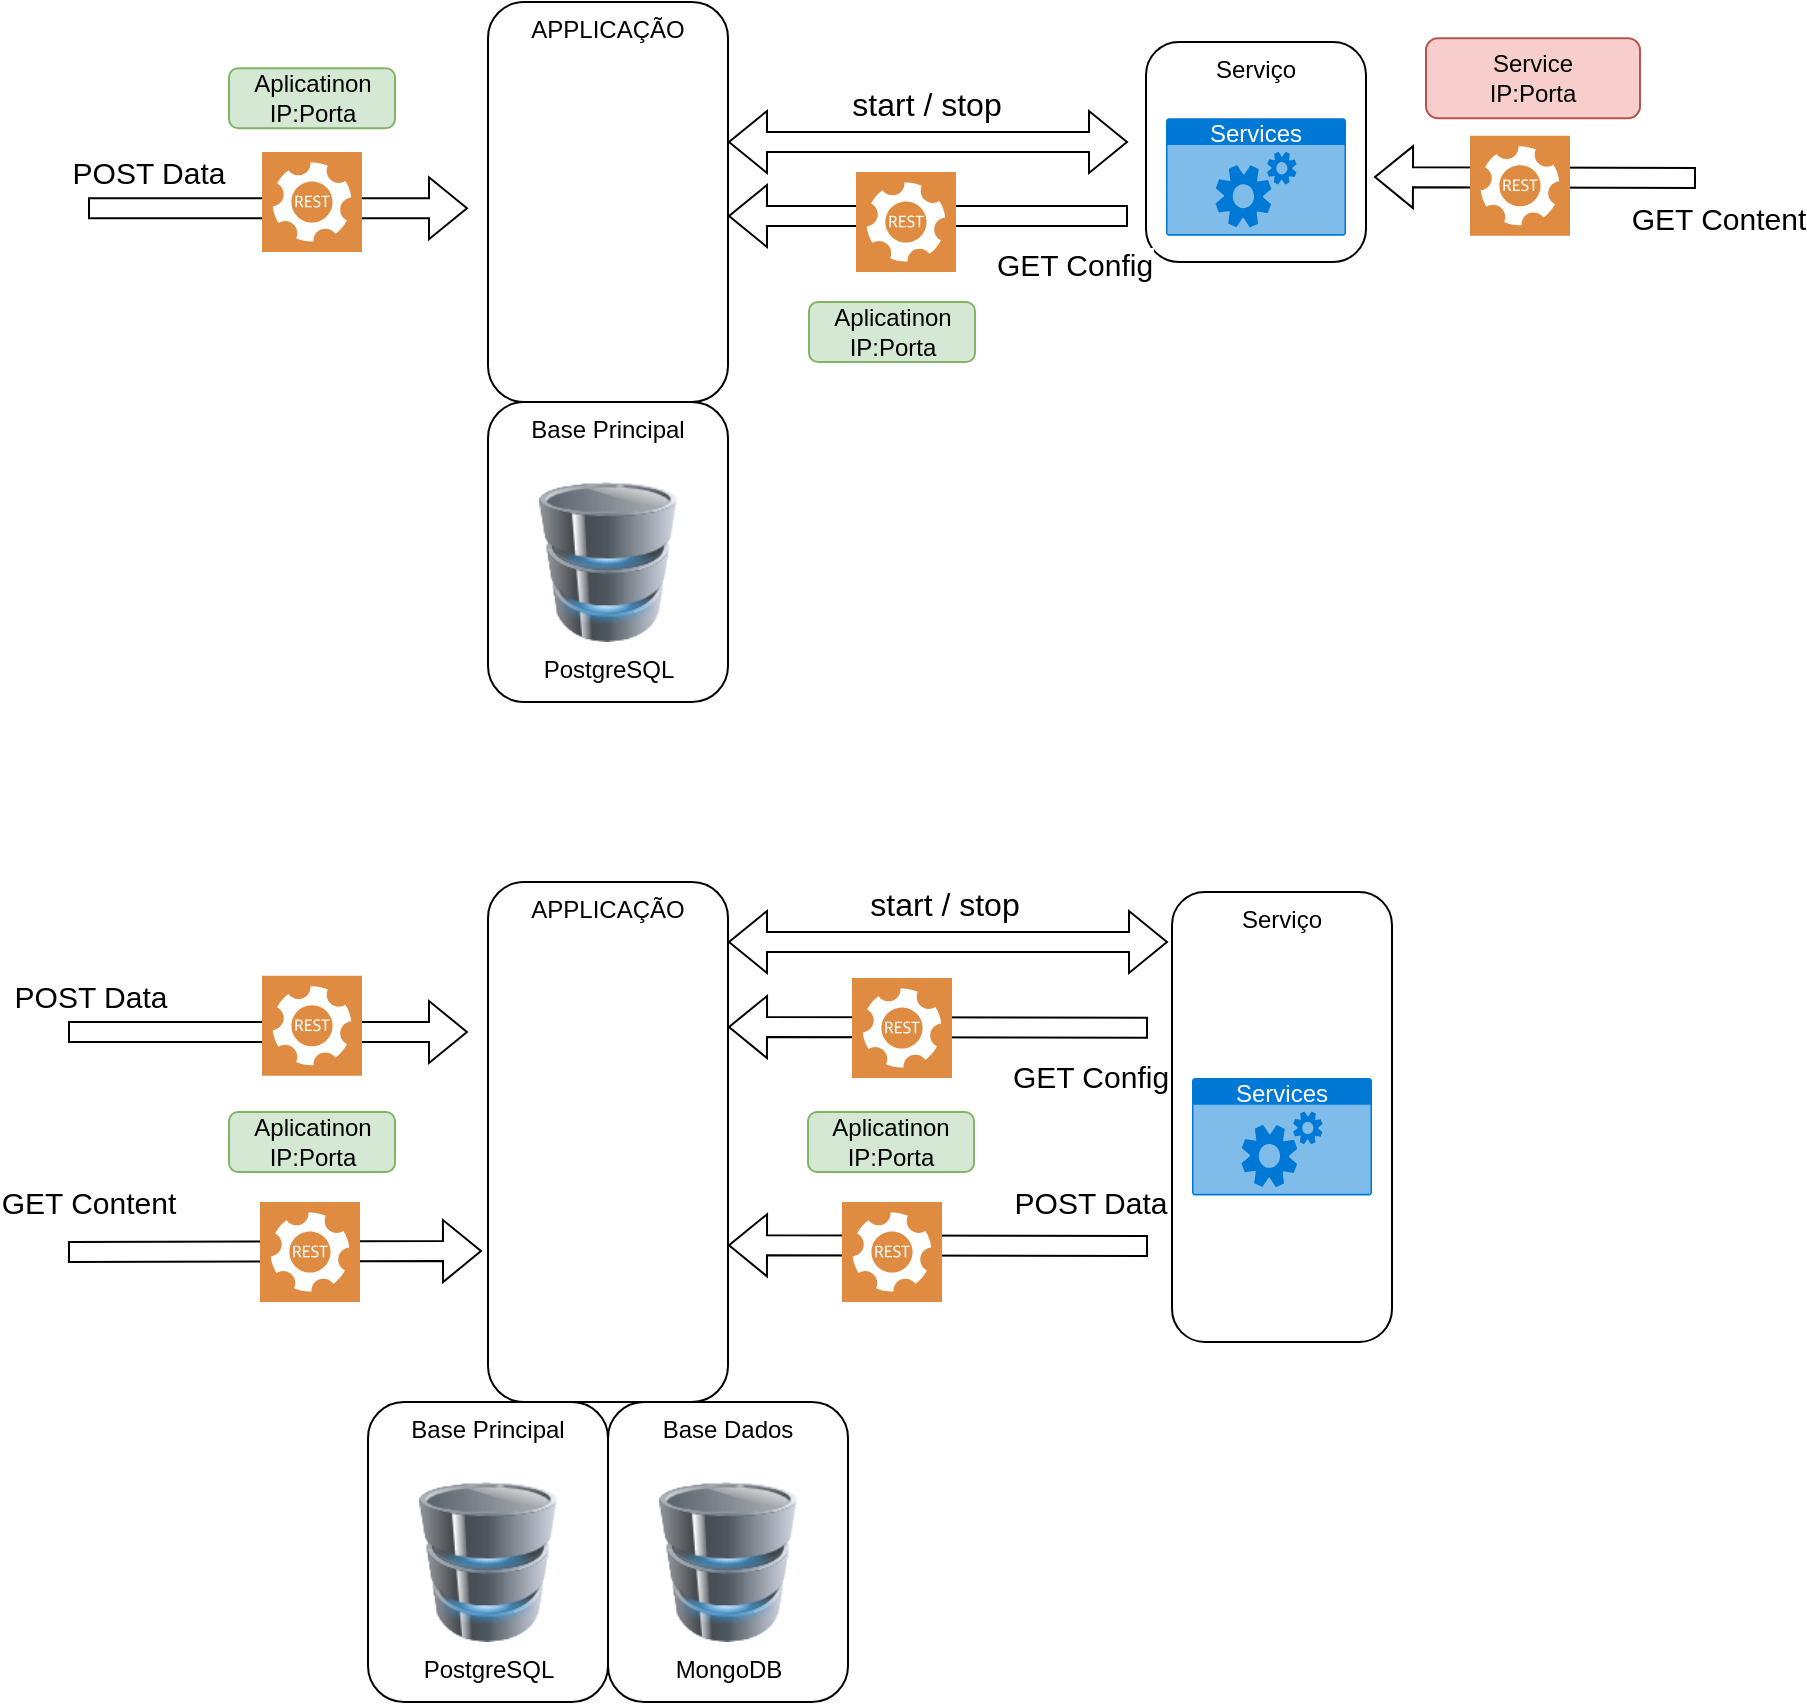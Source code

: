<mxfile version="22.1.17" type="github" pages="2">
  <diagram name="Page-1" id="b33cb84f-bf7a-9ccf-f142-242d16432e5d">
    <mxGraphModel dx="1638" dy="891" grid="1" gridSize="10" guides="1" tooltips="1" connect="1" arrows="1" fold="1" page="1" pageScale="1.5" pageWidth="1169" pageHeight="826" background="none" math="0" shadow="0">
      <root>
        <mxCell id="0" style=";html=1;" />
        <mxCell id="1" style=";html=1;" parent="0" />
        <mxCell id="yGwYDanE8HtUP1_G_n0Y-5" value="APPLICAÇÃO" style="rounded=1;whiteSpace=wrap;html=1;fillColor=none;align=center;horizontal=1;verticalAlign=top;" parent="1" vertex="1">
          <mxGeometry x="330" y="120" width="120" height="200" as="geometry" />
        </mxCell>
        <mxCell id="xzJKQIv7L2bxFtSu1d8E-39" value="APPLICAÇÃO" style="rounded=1;whiteSpace=wrap;html=1;fillColor=none;align=center;horizontal=1;verticalAlign=top;" vertex="1" parent="1">
          <mxGeometry x="330" y="560" width="120" height="260" as="geometry" />
        </mxCell>
        <mxCell id="xzJKQIv7L2bxFtSu1d8E-93" value="Serviço" style="rounded=1;whiteSpace=wrap;html=1;fillColor=none;align=center;horizontal=1;verticalAlign=top;" vertex="1" parent="1">
          <mxGeometry x="672" y="565" width="110" height="225" as="geometry" />
        </mxCell>
        <mxCell id="yGwYDanE8HtUP1_G_n0Y-1" value="PostgreSQL" style="image;html=1;image=img/lib/clip_art/computers/Database_128x128.png" parent="1" vertex="1">
          <mxGeometry x="350" y="360" width="80" height="80" as="geometry" />
        </mxCell>
        <mxCell id="yGwYDanE8HtUP1_G_n0Y-3" value="Base Principal" style="rounded=1;whiteSpace=wrap;html=1;fillColor=none;align=center;horizontal=1;verticalAlign=top;" parent="1" vertex="1">
          <mxGeometry x="330" y="320" width="120" height="150" as="geometry" />
        </mxCell>
        <mxCell id="yGwYDanE8HtUP1_G_n0Y-4" value="" style="shape=image;html=1;verticalAlign=top;verticalLabelPosition=bottom;labelBackgroundColor=#ffffff;imageAspect=0;aspect=fixed;image=https://cdn2.iconfinder.com/data/icons/boxicons-logos/24/bxl-django-128.png" parent="1" vertex="1">
          <mxGeometry x="345" y="185" width="85" height="85" as="geometry" />
        </mxCell>
        <mxCell id="yGwYDanE8HtUP1_G_n0Y-6" value="Services" style="html=1;whiteSpace=wrap;strokeColor=none;fillColor=#0079D6;labelPosition=center;verticalLabelPosition=middle;verticalAlign=top;align=center;fontSize=12;outlineConnect=0;spacingTop=-6;fontColor=#FFFFFF;sketch=0;shape=mxgraph.sitemap.services;" parent="1" vertex="1">
          <mxGeometry x="669" y="178.13" width="90" height="58.75" as="geometry" />
        </mxCell>
        <mxCell id="xzJKQIv7L2bxFtSu1d8E-22" value="" style="shape=flexArrow;endArrow=classic;startArrow=classic;html=1;rounded=0;" edge="1" parent="1">
          <mxGeometry width="100" height="100" relative="1" as="geometry">
            <mxPoint x="450" y="190" as="sourcePoint" />
            <mxPoint x="650" y="190" as="targetPoint" />
          </mxGeometry>
        </mxCell>
        <mxCell id="xzJKQIv7L2bxFtSu1d8E-23" value="start / stop" style="edgeLabel;html=1;align=center;verticalAlign=middle;resizable=0;points=[];fontSize=16;" vertex="1" connectable="0" parent="xzJKQIv7L2bxFtSu1d8E-22">
          <mxGeometry x="-0.016" y="-2" relative="1" as="geometry">
            <mxPoint y="-21" as="offset" />
          </mxGeometry>
        </mxCell>
        <mxCell id="xzJKQIv7L2bxFtSu1d8E-36" value="PostgreSQL" style="image;html=1;image=img/lib/clip_art/computers/Database_128x128.png" vertex="1" parent="1">
          <mxGeometry x="290" y="860" width="80" height="80" as="geometry" />
        </mxCell>
        <mxCell id="xzJKQIv7L2bxFtSu1d8E-37" value="Base Principal" style="rounded=1;whiteSpace=wrap;html=1;fillColor=none;align=center;horizontal=1;verticalAlign=top;" vertex="1" parent="1">
          <mxGeometry x="270" y="820" width="120" height="150" as="geometry" />
        </mxCell>
        <mxCell id="xzJKQIv7L2bxFtSu1d8E-38" value="" style="shape=image;html=1;verticalAlign=top;verticalLabelPosition=bottom;labelBackgroundColor=#ffffff;imageAspect=0;aspect=fixed;image=https://cdn2.iconfinder.com/data/icons/boxicons-logos/24/bxl-django-128.png" vertex="1" parent="1">
          <mxGeometry x="345" y="647.5" width="85" height="85" as="geometry" />
        </mxCell>
        <mxCell id="xzJKQIv7L2bxFtSu1d8E-56" value="" style="shape=flexArrow;endArrow=classic;html=1;rounded=0;" edge="1" parent="1">
          <mxGeometry width="50" height="50" relative="1" as="geometry">
            <mxPoint x="130" y="223.13" as="sourcePoint" />
            <mxPoint x="320" y="223.13" as="targetPoint" />
          </mxGeometry>
        </mxCell>
        <mxCell id="xzJKQIv7L2bxFtSu1d8E-57" value="POST Data" style="edgeLabel;html=1;align=center;verticalAlign=middle;resizable=0;points=[];fontSize=15;" vertex="1" connectable="0" parent="xzJKQIv7L2bxFtSu1d8E-56">
          <mxGeometry x="-0.556" y="7" relative="1" as="geometry">
            <mxPoint x="-12" y="-11" as="offset" />
          </mxGeometry>
        </mxCell>
        <mxCell id="xzJKQIv7L2bxFtSu1d8E-58" value="" style="sketch=0;pointerEvents=1;shadow=0;dashed=0;html=1;strokeColor=none;fillColor=#DF8C42;labelPosition=center;verticalLabelPosition=bottom;verticalAlign=top;align=center;outlineConnect=0;shape=mxgraph.veeam2.restful_api;" vertex="1" parent="1">
          <mxGeometry x="217" y="195" width="50" height="50" as="geometry" />
        </mxCell>
        <mxCell id="xzJKQIv7L2bxFtSu1d8E-61" value="" style="shape=flexArrow;endArrow=classic;html=1;rounded=0;" edge="1" parent="1">
          <mxGeometry width="50" height="50" relative="1" as="geometry">
            <mxPoint x="934" y="208" as="sourcePoint" />
            <mxPoint x="773" y="207.51" as="targetPoint" />
          </mxGeometry>
        </mxCell>
        <mxCell id="xzJKQIv7L2bxFtSu1d8E-62" value="GET Content" style="edgeLabel;html=1;align=center;verticalAlign=middle;resizable=0;points=[];fontSize=15;" vertex="1" connectable="0" parent="xzJKQIv7L2bxFtSu1d8E-61">
          <mxGeometry x="-0.556" y="7" relative="1" as="geometry">
            <mxPoint x="46" y="13" as="offset" />
          </mxGeometry>
        </mxCell>
        <mxCell id="xzJKQIv7L2bxFtSu1d8E-63" value="" style="sketch=0;pointerEvents=1;shadow=0;dashed=0;html=1;strokeColor=none;fillColor=#DF8C42;labelPosition=center;verticalLabelPosition=bottom;verticalAlign=top;align=center;outlineConnect=0;shape=mxgraph.veeam2.restful_api;" vertex="1" parent="1">
          <mxGeometry x="821" y="186.88" width="50" height="50" as="geometry" />
        </mxCell>
        <mxCell id="xzJKQIv7L2bxFtSu1d8E-67" value="MongoDB" style="image;html=1;image=img/lib/clip_art/computers/Database_128x128.png" vertex="1" parent="1">
          <mxGeometry x="410" y="860" width="80" height="80" as="geometry" />
        </mxCell>
        <mxCell id="xzJKQIv7L2bxFtSu1d8E-68" value="Base Dados" style="rounded=1;whiteSpace=wrap;html=1;fillColor=none;align=center;horizontal=1;verticalAlign=top;" vertex="1" parent="1">
          <mxGeometry x="390" y="820" width="120" height="150" as="geometry" />
        </mxCell>
        <mxCell id="xzJKQIv7L2bxFtSu1d8E-70" value="Service&lt;br&gt;IP:Porta" style="rounded=1;whiteSpace=wrap;html=1;fillColor=#f8cecc;strokeColor=#b85450;" vertex="1" parent="1">
          <mxGeometry x="799" y="138.13" width="107" height="40" as="geometry" />
        </mxCell>
        <mxCell id="xzJKQIv7L2bxFtSu1d8E-75" value="Services" style="html=1;whiteSpace=wrap;strokeColor=none;fillColor=#0079D6;labelPosition=center;verticalLabelPosition=middle;verticalAlign=top;align=center;fontSize=12;outlineConnect=0;spacingTop=-6;fontColor=#FFFFFF;sketch=0;shape=mxgraph.sitemap.services;" vertex="1" parent="1">
          <mxGeometry x="682" y="658" width="90" height="58.75" as="geometry" />
        </mxCell>
        <mxCell id="xzJKQIv7L2bxFtSu1d8E-76" value="" style="shape=flexArrow;endArrow=classic;startArrow=classic;html=1;rounded=0;" edge="1" parent="1">
          <mxGeometry width="100" height="100" relative="1" as="geometry">
            <mxPoint x="450" y="590" as="sourcePoint" />
            <mxPoint x="670" y="590" as="targetPoint" />
          </mxGeometry>
        </mxCell>
        <mxCell id="xzJKQIv7L2bxFtSu1d8E-77" value="start / stop" style="edgeLabel;html=1;align=center;verticalAlign=middle;resizable=0;points=[];fontSize=16;" vertex="1" connectable="0" parent="xzJKQIv7L2bxFtSu1d8E-76">
          <mxGeometry x="-0.016" y="-2" relative="1" as="geometry">
            <mxPoint y="-21" as="offset" />
          </mxGeometry>
        </mxCell>
        <mxCell id="xzJKQIv7L2bxFtSu1d8E-81" value="" style="shape=flexArrow;endArrow=classic;html=1;rounded=0;" edge="1" parent="1">
          <mxGeometry width="50" height="50" relative="1" as="geometry">
            <mxPoint x="660" y="742" as="sourcePoint" />
            <mxPoint x="450" y="741.63" as="targetPoint" />
          </mxGeometry>
        </mxCell>
        <mxCell id="xzJKQIv7L2bxFtSu1d8E-82" value="POST Data" style="edgeLabel;html=1;align=center;verticalAlign=middle;resizable=0;points=[];fontSize=15;" vertex="1" connectable="0" parent="xzJKQIv7L2bxFtSu1d8E-81">
          <mxGeometry x="-0.556" y="7" relative="1" as="geometry">
            <mxPoint x="17" y="-29" as="offset" />
          </mxGeometry>
        </mxCell>
        <mxCell id="xzJKQIv7L2bxFtSu1d8E-83" value="" style="sketch=0;pointerEvents=1;shadow=0;dashed=0;html=1;strokeColor=none;fillColor=#DF8C42;labelPosition=center;verticalLabelPosition=bottom;verticalAlign=top;align=center;outlineConnect=0;shape=mxgraph.veeam2.restful_api;" vertex="1" parent="1">
          <mxGeometry x="507" y="720" width="50" height="50" as="geometry" />
        </mxCell>
        <mxCell id="xzJKQIv7L2bxFtSu1d8E-85" value="Aplicatinon&lt;br&gt;IP:Porta" style="rounded=1;whiteSpace=wrap;html=1;fillColor=#d5e8d4;strokeColor=#82b366;" vertex="1" parent="1">
          <mxGeometry x="490" y="675" width="83" height="30" as="geometry" />
        </mxCell>
        <mxCell id="xzJKQIv7L2bxFtSu1d8E-88" value="Aplicatinon&lt;br&gt;IP:Porta" style="rounded=1;whiteSpace=wrap;html=1;fillColor=#d5e8d4;strokeColor=#82b366;" vertex="1" parent="1">
          <mxGeometry x="490.5" y="270" width="83" height="30" as="geometry" />
        </mxCell>
        <mxCell id="xzJKQIv7L2bxFtSu1d8E-89" value="Aplicatinon&lt;br&gt;IP:Porta" style="rounded=1;whiteSpace=wrap;html=1;fillColor=#d5e8d4;strokeColor=#82b366;" vertex="1" parent="1">
          <mxGeometry x="200.5" y="153.13" width="83" height="30" as="geometry" />
        </mxCell>
        <mxCell id="xzJKQIv7L2bxFtSu1d8E-92" value="Serviço" style="rounded=1;whiteSpace=wrap;html=1;fillColor=none;align=center;horizontal=1;verticalAlign=top;" vertex="1" parent="1">
          <mxGeometry x="659" y="140" width="110" height="110" as="geometry" />
        </mxCell>
        <mxCell id="xzJKQIv7L2bxFtSu1d8E-94" value="" style="shape=flexArrow;endArrow=classic;html=1;rounded=0;" edge="1" parent="1">
          <mxGeometry width="50" height="50" relative="1" as="geometry">
            <mxPoint x="120" y="635" as="sourcePoint" />
            <mxPoint x="320" y="635" as="targetPoint" />
          </mxGeometry>
        </mxCell>
        <mxCell id="xzJKQIv7L2bxFtSu1d8E-95" value="POST Data" style="edgeLabel;html=1;align=center;verticalAlign=middle;resizable=0;points=[];fontSize=15;" vertex="1" connectable="0" parent="xzJKQIv7L2bxFtSu1d8E-94">
          <mxGeometry x="-0.556" y="7" relative="1" as="geometry">
            <mxPoint x="-34" y="-11" as="offset" />
          </mxGeometry>
        </mxCell>
        <mxCell id="xzJKQIv7L2bxFtSu1d8E-96" value="" style="sketch=0;pointerEvents=1;shadow=0;dashed=0;html=1;strokeColor=none;fillColor=#DF8C42;labelPosition=center;verticalLabelPosition=bottom;verticalAlign=top;align=center;outlineConnect=0;shape=mxgraph.veeam2.restful_api;" vertex="1" parent="1">
          <mxGeometry x="217" y="606.87" width="50" height="50" as="geometry" />
        </mxCell>
        <mxCell id="xzJKQIv7L2bxFtSu1d8E-97" value="Aplicatinon&lt;br&gt;IP:Porta" style="rounded=1;whiteSpace=wrap;html=1;fillColor=#d5e8d4;strokeColor=#82b366;" vertex="1" parent="1">
          <mxGeometry x="200.5" y="675" width="83" height="30" as="geometry" />
        </mxCell>
        <mxCell id="xzJKQIv7L2bxFtSu1d8E-101" value="" style="shape=flexArrow;endArrow=classic;html=1;rounded=0;" edge="1" parent="1">
          <mxGeometry width="50" height="50" relative="1" as="geometry">
            <mxPoint x="120" y="745" as="sourcePoint" />
            <mxPoint x="327" y="744.5" as="targetPoint" />
          </mxGeometry>
        </mxCell>
        <mxCell id="xzJKQIv7L2bxFtSu1d8E-102" value="GET Content" style="edgeLabel;html=1;align=center;verticalAlign=middle;resizable=0;points=[];fontSize=15;" vertex="1" connectable="0" parent="xzJKQIv7L2bxFtSu1d8E-101">
          <mxGeometry x="-0.556" y="7" relative="1" as="geometry">
            <mxPoint x="-36" y="-18" as="offset" />
          </mxGeometry>
        </mxCell>
        <mxCell id="xzJKQIv7L2bxFtSu1d8E-103" value="" style="sketch=0;pointerEvents=1;shadow=0;dashed=0;html=1;strokeColor=none;fillColor=#DF8C42;labelPosition=center;verticalLabelPosition=bottom;verticalAlign=top;align=center;outlineConnect=0;shape=mxgraph.veeam2.restful_api;" vertex="1" parent="1">
          <mxGeometry x="216" y="720" width="50" height="50" as="geometry" />
        </mxCell>
        <mxCell id="SGWjNGokAmZoyOxIgbMm-1" value="" style="shape=flexArrow;endArrow=classic;html=1;rounded=0;" edge="1" parent="1">
          <mxGeometry width="50" height="50" relative="1" as="geometry">
            <mxPoint x="660" y="632.87" as="sourcePoint" />
            <mxPoint x="450" y="632.5" as="targetPoint" />
          </mxGeometry>
        </mxCell>
        <mxCell id="SGWjNGokAmZoyOxIgbMm-2" value="GET Config" style="edgeLabel;html=1;align=center;verticalAlign=middle;resizable=0;points=[];fontSize=15;" vertex="1" connectable="0" parent="SGWjNGokAmZoyOxIgbMm-1">
          <mxGeometry x="-0.556" y="7" relative="1" as="geometry">
            <mxPoint x="17" y="17" as="offset" />
          </mxGeometry>
        </mxCell>
        <mxCell id="xzJKQIv7L2bxFtSu1d8E-80" value="" style="sketch=0;pointerEvents=1;shadow=0;dashed=0;html=1;strokeColor=none;fillColor=#DF8C42;labelPosition=center;verticalLabelPosition=bottom;verticalAlign=top;align=center;outlineConnect=0;shape=mxgraph.veeam2.restful_api;" vertex="1" parent="1">
          <mxGeometry x="512" y="608" width="50" height="50" as="geometry" />
        </mxCell>
        <mxCell id="SGWjNGokAmZoyOxIgbMm-8" value="" style="shape=flexArrow;endArrow=classic;html=1;rounded=0;" edge="1" parent="1">
          <mxGeometry width="50" height="50" relative="1" as="geometry">
            <mxPoint x="650" y="227" as="sourcePoint" />
            <mxPoint x="450" y="227" as="targetPoint" />
          </mxGeometry>
        </mxCell>
        <mxCell id="SGWjNGokAmZoyOxIgbMm-9" value="GET Config" style="edgeLabel;html=1;align=center;verticalAlign=middle;resizable=0;points=[];fontSize=15;" vertex="1" connectable="0" parent="SGWjNGokAmZoyOxIgbMm-8">
          <mxGeometry x="-0.556" y="7" relative="1" as="geometry">
            <mxPoint x="17" y="17" as="offset" />
          </mxGeometry>
        </mxCell>
        <mxCell id="SGWjNGokAmZoyOxIgbMm-10" value="" style="sketch=0;pointerEvents=1;shadow=0;dashed=0;html=1;strokeColor=none;fillColor=#DF8C42;labelPosition=center;verticalLabelPosition=bottom;verticalAlign=top;align=center;outlineConnect=0;shape=mxgraph.veeam2.restful_api;" vertex="1" parent="1">
          <mxGeometry x="514" y="205" width="50" height="50" as="geometry" />
        </mxCell>
      </root>
    </mxGraphModel>
  </diagram>
  <diagram id="8Pc_DQWhnyvOTGQ72I4i" name="Página-2">
    <mxGraphModel dx="1638" dy="891" grid="1" gridSize="10" guides="1" tooltips="1" connect="1" arrows="1" fold="1" page="1" pageScale="1" pageWidth="827" pageHeight="1169" math="0" shadow="0">
      <root>
        <mxCell id="0" />
        <mxCell id="1" parent="0" />
        <mxCell id="p83qJGNsZK0hGPDMXD8O-3" value="Base Principal&lt;br&gt;Tenants" style="rounded=1;whiteSpace=wrap;html=1;fillColor=none;align=center;horizontal=1;verticalAlign=top;" vertex="1" parent="1">
          <mxGeometry x="300" y="80" width="114" height="640" as="geometry" />
        </mxCell>
        <mxCell id="p83qJGNsZK0hGPDMXD8O-1" value="APPLICAÇÃO&lt;br&gt;&lt;br&gt;&lt;br&gt;MULTI TENANTS" style="rounded=1;whiteSpace=wrap;html=1;fillColor=none;align=center;horizontal=1;verticalAlign=top;" vertex="1" parent="1">
          <mxGeometry x="179" y="80" width="120" height="190" as="geometry" />
        </mxCell>
        <mxCell id="p83qJGNsZK0hGPDMXD8O-2" value="PostgreSQL" style="image;html=1;image=img/lib/clip_art/computers/Database_128x128.png" vertex="1" parent="1">
          <mxGeometry x="317" y="150" width="80" height="80" as="geometry" />
        </mxCell>
        <mxCell id="p83qJGNsZK0hGPDMXD8O-4" value="" style="shape=image;html=1;verticalAlign=top;verticalLabelPosition=bottom;labelBackgroundColor=#ffffff;imageAspect=0;aspect=fixed;image=https://cdn2.iconfinder.com/data/icons/boxicons-logos/24/bxl-django-128.png" vertex="1" parent="1">
          <mxGeometry x="196.5" y="160" width="85" height="85" as="geometry" />
        </mxCell>
        <mxCell id="p83qJGNsZK0hGPDMXD8O-13" value="APPLICAÇÃO&lt;br&gt;ON PREMISSE&lt;br&gt;&lt;br&gt;MULTI DATABASE" style="rounded=1;whiteSpace=wrap;html=1;fillColor=none;align=center;horizontal=1;verticalAlign=top;" vertex="1" parent="1">
          <mxGeometry x="600" y="80" width="120" height="280" as="geometry" />
        </mxCell>
        <mxCell id="p83qJGNsZK0hGPDMXD8O-15" value="" style="shape=image;html=1;verticalAlign=top;verticalLabelPosition=bottom;labelBackgroundColor=#ffffff;imageAspect=0;aspect=fixed;image=https://cdn2.iconfinder.com/data/icons/boxicons-logos/24/bxl-django-128.png" vertex="1" parent="1">
          <mxGeometry x="615" y="190" width="85" height="85" as="geometry" />
        </mxCell>
        <mxCell id="p83qJGNsZK0hGPDMXD8O-24" value="Base &lt;br&gt;On Premisse" style="rounded=1;whiteSpace=wrap;html=1;fillColor=none;align=center;horizontal=1;verticalAlign=top;" vertex="1" parent="1">
          <mxGeometry x="480" y="80" width="120" height="200" as="geometry" />
        </mxCell>
        <mxCell id="p83qJGNsZK0hGPDMXD8O-25" value="PostgreSQL" style="image;html=1;image=img/lib/clip_art/computers/Database_128x128.png" vertex="1" parent="1">
          <mxGeometry x="500" y="150" width="80" height="80" as="geometry" />
        </mxCell>
        <mxCell id="p83qJGNsZK0hGPDMXD8O-30" value="Base Principal&lt;br&gt;Tenant" style="rounded=1;whiteSpace=wrap;html=1;fillColor=none;align=center;horizontal=1;verticalAlign=top;" vertex="1" parent="1">
          <mxGeometry x="320" y="280" width="280" height="80" as="geometry" />
        </mxCell>
        <mxCell id="p83qJGNsZK0hGPDMXD8O-31" value="APPLICAÇÃO&lt;br&gt;ON PREMISSE&lt;br&gt;&lt;br&gt;MULTI DATABASE" style="rounded=1;whiteSpace=wrap;html=1;fillColor=none;align=center;horizontal=1;verticalAlign=top;" vertex="1" parent="1">
          <mxGeometry x="600" y="400" width="120" height="280" as="geometry" />
        </mxCell>
        <mxCell id="p83qJGNsZK0hGPDMXD8O-32" value="" style="shape=image;html=1;verticalAlign=top;verticalLabelPosition=bottom;labelBackgroundColor=#ffffff;imageAspect=0;aspect=fixed;image=https://cdn2.iconfinder.com/data/icons/boxicons-logos/24/bxl-django-128.png" vertex="1" parent="1">
          <mxGeometry x="615" y="510" width="85" height="85" as="geometry" />
        </mxCell>
        <mxCell id="p83qJGNsZK0hGPDMXD8O-33" value="Base &lt;br&gt;On Premisse" style="rounded=1;whiteSpace=wrap;html=1;fillColor=none;align=center;horizontal=1;verticalAlign=top;" vertex="1" parent="1">
          <mxGeometry x="480" y="400" width="120" height="200" as="geometry" />
        </mxCell>
        <mxCell id="p83qJGNsZK0hGPDMXD8O-34" value="PostgreSQL" style="image;html=1;image=img/lib/clip_art/computers/Database_128x128.png" vertex="1" parent="1">
          <mxGeometry x="500" y="480" width="80" height="80" as="geometry" />
        </mxCell>
        <mxCell id="p83qJGNsZK0hGPDMXD8O-36" value="Base Principal&lt;br&gt;Tenant" style="rounded=1;whiteSpace=wrap;html=1;fillColor=none;align=center;horizontal=1;verticalAlign=top;" vertex="1" parent="1">
          <mxGeometry x="320" y="600" width="280" height="80" as="geometry" />
        </mxCell>
      </root>
    </mxGraphModel>
  </diagram>
</mxfile>
